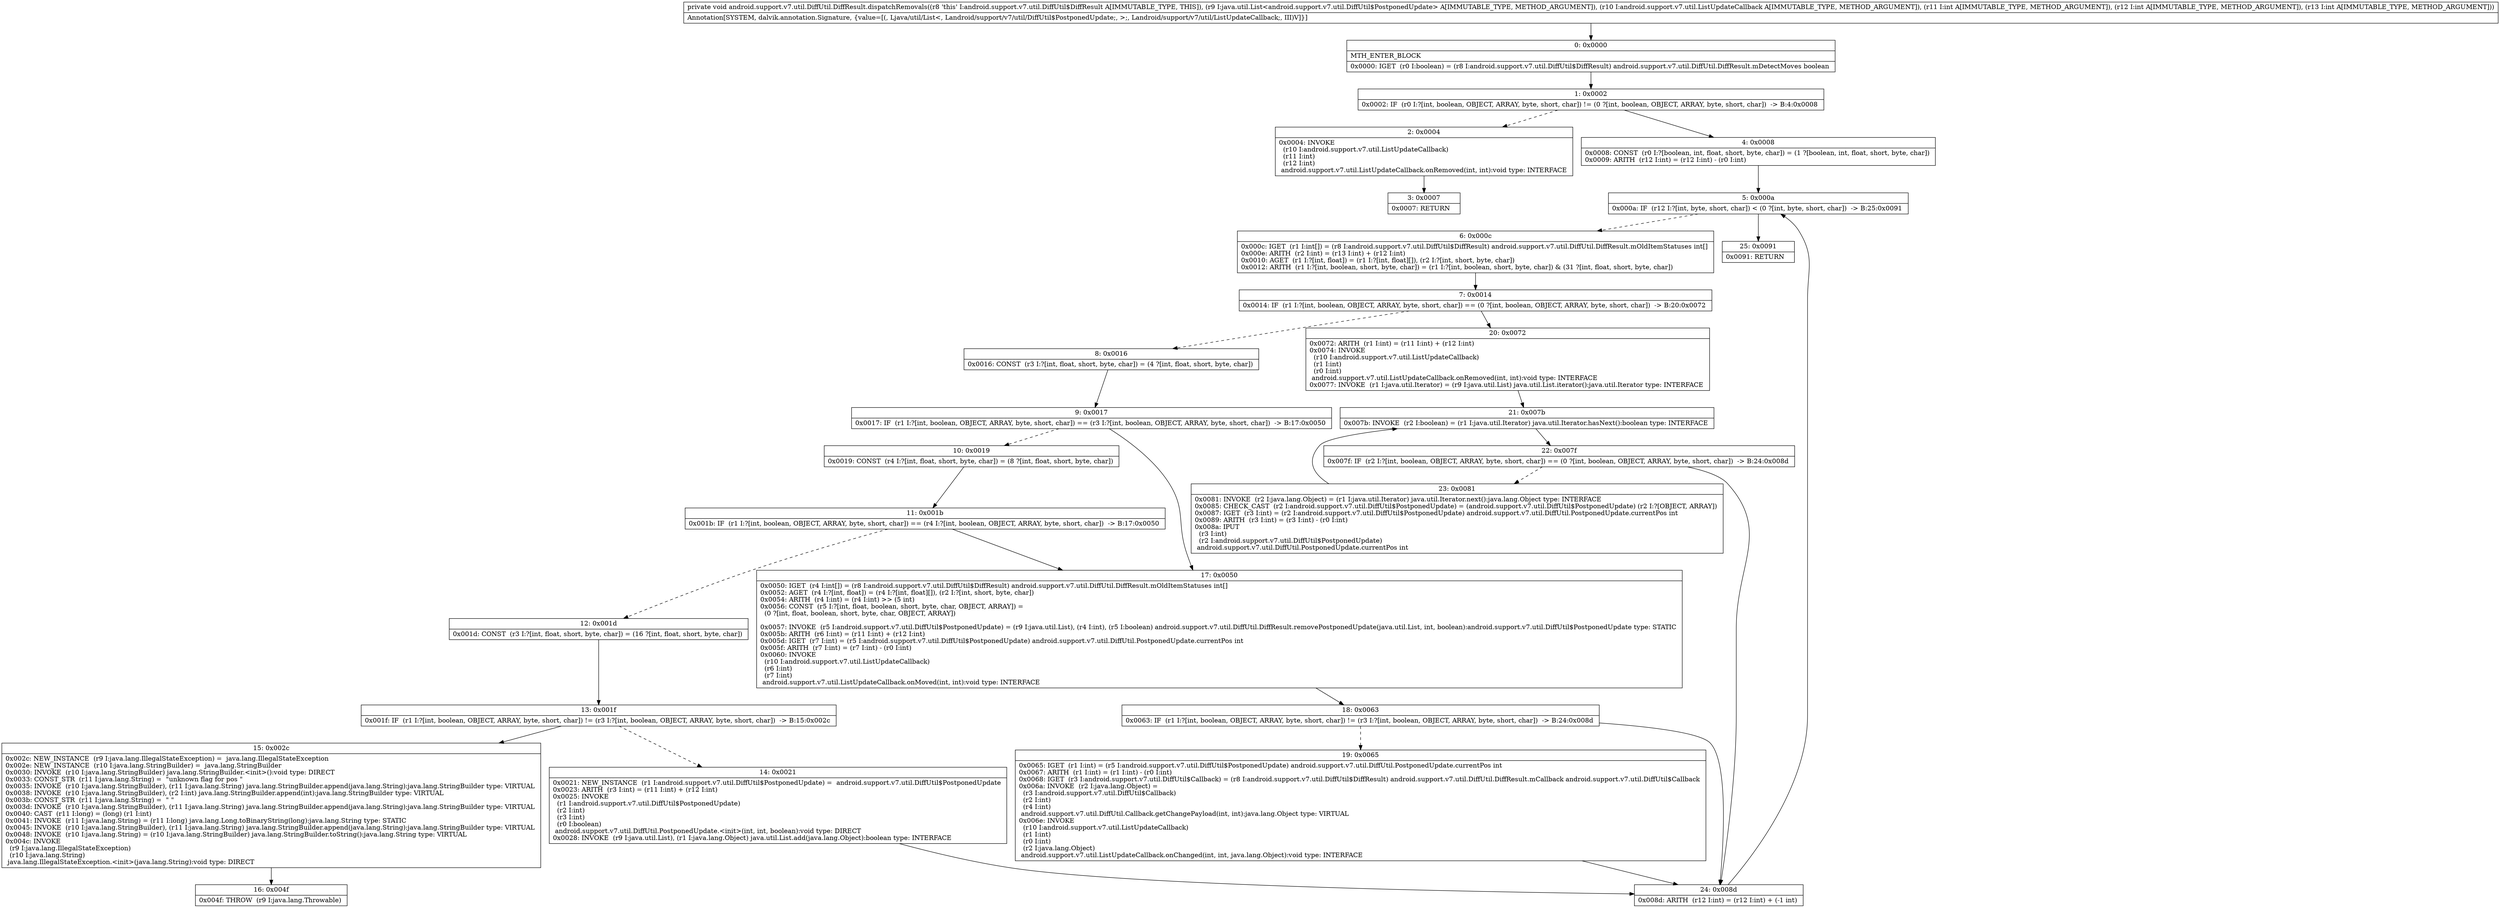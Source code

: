 digraph "CFG forandroid.support.v7.util.DiffUtil.DiffResult.dispatchRemovals(Ljava\/util\/List;Landroid\/support\/v7\/util\/ListUpdateCallback;III)V" {
Node_0 [shape=record,label="{0\:\ 0x0000|MTH_ENTER_BLOCK\l|0x0000: IGET  (r0 I:boolean) = (r8 I:android.support.v7.util.DiffUtil$DiffResult) android.support.v7.util.DiffUtil.DiffResult.mDetectMoves boolean \l}"];
Node_1 [shape=record,label="{1\:\ 0x0002|0x0002: IF  (r0 I:?[int, boolean, OBJECT, ARRAY, byte, short, char]) != (0 ?[int, boolean, OBJECT, ARRAY, byte, short, char])  \-\> B:4:0x0008 \l}"];
Node_2 [shape=record,label="{2\:\ 0x0004|0x0004: INVOKE  \l  (r10 I:android.support.v7.util.ListUpdateCallback)\l  (r11 I:int)\l  (r12 I:int)\l android.support.v7.util.ListUpdateCallback.onRemoved(int, int):void type: INTERFACE \l}"];
Node_3 [shape=record,label="{3\:\ 0x0007|0x0007: RETURN   \l}"];
Node_4 [shape=record,label="{4\:\ 0x0008|0x0008: CONST  (r0 I:?[boolean, int, float, short, byte, char]) = (1 ?[boolean, int, float, short, byte, char]) \l0x0009: ARITH  (r12 I:int) = (r12 I:int) \- (r0 I:int) \l}"];
Node_5 [shape=record,label="{5\:\ 0x000a|0x000a: IF  (r12 I:?[int, byte, short, char]) \< (0 ?[int, byte, short, char])  \-\> B:25:0x0091 \l}"];
Node_6 [shape=record,label="{6\:\ 0x000c|0x000c: IGET  (r1 I:int[]) = (r8 I:android.support.v7.util.DiffUtil$DiffResult) android.support.v7.util.DiffUtil.DiffResult.mOldItemStatuses int[] \l0x000e: ARITH  (r2 I:int) = (r13 I:int) + (r12 I:int) \l0x0010: AGET  (r1 I:?[int, float]) = (r1 I:?[int, float][]), (r2 I:?[int, short, byte, char]) \l0x0012: ARITH  (r1 I:?[int, boolean, short, byte, char]) = (r1 I:?[int, boolean, short, byte, char]) & (31 ?[int, float, short, byte, char]) \l}"];
Node_7 [shape=record,label="{7\:\ 0x0014|0x0014: IF  (r1 I:?[int, boolean, OBJECT, ARRAY, byte, short, char]) == (0 ?[int, boolean, OBJECT, ARRAY, byte, short, char])  \-\> B:20:0x0072 \l}"];
Node_8 [shape=record,label="{8\:\ 0x0016|0x0016: CONST  (r3 I:?[int, float, short, byte, char]) = (4 ?[int, float, short, byte, char]) \l}"];
Node_9 [shape=record,label="{9\:\ 0x0017|0x0017: IF  (r1 I:?[int, boolean, OBJECT, ARRAY, byte, short, char]) == (r3 I:?[int, boolean, OBJECT, ARRAY, byte, short, char])  \-\> B:17:0x0050 \l}"];
Node_10 [shape=record,label="{10\:\ 0x0019|0x0019: CONST  (r4 I:?[int, float, short, byte, char]) = (8 ?[int, float, short, byte, char]) \l}"];
Node_11 [shape=record,label="{11\:\ 0x001b|0x001b: IF  (r1 I:?[int, boolean, OBJECT, ARRAY, byte, short, char]) == (r4 I:?[int, boolean, OBJECT, ARRAY, byte, short, char])  \-\> B:17:0x0050 \l}"];
Node_12 [shape=record,label="{12\:\ 0x001d|0x001d: CONST  (r3 I:?[int, float, short, byte, char]) = (16 ?[int, float, short, byte, char]) \l}"];
Node_13 [shape=record,label="{13\:\ 0x001f|0x001f: IF  (r1 I:?[int, boolean, OBJECT, ARRAY, byte, short, char]) != (r3 I:?[int, boolean, OBJECT, ARRAY, byte, short, char])  \-\> B:15:0x002c \l}"];
Node_14 [shape=record,label="{14\:\ 0x0021|0x0021: NEW_INSTANCE  (r1 I:android.support.v7.util.DiffUtil$PostponedUpdate) =  android.support.v7.util.DiffUtil$PostponedUpdate \l0x0023: ARITH  (r3 I:int) = (r11 I:int) + (r12 I:int) \l0x0025: INVOKE  \l  (r1 I:android.support.v7.util.DiffUtil$PostponedUpdate)\l  (r2 I:int)\l  (r3 I:int)\l  (r0 I:boolean)\l android.support.v7.util.DiffUtil.PostponedUpdate.\<init\>(int, int, boolean):void type: DIRECT \l0x0028: INVOKE  (r9 I:java.util.List), (r1 I:java.lang.Object) java.util.List.add(java.lang.Object):boolean type: INTERFACE \l}"];
Node_15 [shape=record,label="{15\:\ 0x002c|0x002c: NEW_INSTANCE  (r9 I:java.lang.IllegalStateException) =  java.lang.IllegalStateException \l0x002e: NEW_INSTANCE  (r10 I:java.lang.StringBuilder) =  java.lang.StringBuilder \l0x0030: INVOKE  (r10 I:java.lang.StringBuilder) java.lang.StringBuilder.\<init\>():void type: DIRECT \l0x0033: CONST_STR  (r11 I:java.lang.String) =  \"unknown flag for pos \" \l0x0035: INVOKE  (r10 I:java.lang.StringBuilder), (r11 I:java.lang.String) java.lang.StringBuilder.append(java.lang.String):java.lang.StringBuilder type: VIRTUAL \l0x0038: INVOKE  (r10 I:java.lang.StringBuilder), (r2 I:int) java.lang.StringBuilder.append(int):java.lang.StringBuilder type: VIRTUAL \l0x003b: CONST_STR  (r11 I:java.lang.String) =  \" \" \l0x003d: INVOKE  (r10 I:java.lang.StringBuilder), (r11 I:java.lang.String) java.lang.StringBuilder.append(java.lang.String):java.lang.StringBuilder type: VIRTUAL \l0x0040: CAST  (r11 I:long) = (long) (r1 I:int) \l0x0041: INVOKE  (r11 I:java.lang.String) = (r11 I:long) java.lang.Long.toBinaryString(long):java.lang.String type: STATIC \l0x0045: INVOKE  (r10 I:java.lang.StringBuilder), (r11 I:java.lang.String) java.lang.StringBuilder.append(java.lang.String):java.lang.StringBuilder type: VIRTUAL \l0x0048: INVOKE  (r10 I:java.lang.String) = (r10 I:java.lang.StringBuilder) java.lang.StringBuilder.toString():java.lang.String type: VIRTUAL \l0x004c: INVOKE  \l  (r9 I:java.lang.IllegalStateException)\l  (r10 I:java.lang.String)\l java.lang.IllegalStateException.\<init\>(java.lang.String):void type: DIRECT \l}"];
Node_16 [shape=record,label="{16\:\ 0x004f|0x004f: THROW  (r9 I:java.lang.Throwable) \l}"];
Node_17 [shape=record,label="{17\:\ 0x0050|0x0050: IGET  (r4 I:int[]) = (r8 I:android.support.v7.util.DiffUtil$DiffResult) android.support.v7.util.DiffUtil.DiffResult.mOldItemStatuses int[] \l0x0052: AGET  (r4 I:?[int, float]) = (r4 I:?[int, float][]), (r2 I:?[int, short, byte, char]) \l0x0054: ARITH  (r4 I:int) = (r4 I:int) \>\> (5 int) \l0x0056: CONST  (r5 I:?[int, float, boolean, short, byte, char, OBJECT, ARRAY]) = \l  (0 ?[int, float, boolean, short, byte, char, OBJECT, ARRAY])\l \l0x0057: INVOKE  (r5 I:android.support.v7.util.DiffUtil$PostponedUpdate) = (r9 I:java.util.List), (r4 I:int), (r5 I:boolean) android.support.v7.util.DiffUtil.DiffResult.removePostponedUpdate(java.util.List, int, boolean):android.support.v7.util.DiffUtil$PostponedUpdate type: STATIC \l0x005b: ARITH  (r6 I:int) = (r11 I:int) + (r12 I:int) \l0x005d: IGET  (r7 I:int) = (r5 I:android.support.v7.util.DiffUtil$PostponedUpdate) android.support.v7.util.DiffUtil.PostponedUpdate.currentPos int \l0x005f: ARITH  (r7 I:int) = (r7 I:int) \- (r0 I:int) \l0x0060: INVOKE  \l  (r10 I:android.support.v7.util.ListUpdateCallback)\l  (r6 I:int)\l  (r7 I:int)\l android.support.v7.util.ListUpdateCallback.onMoved(int, int):void type: INTERFACE \l}"];
Node_18 [shape=record,label="{18\:\ 0x0063|0x0063: IF  (r1 I:?[int, boolean, OBJECT, ARRAY, byte, short, char]) != (r3 I:?[int, boolean, OBJECT, ARRAY, byte, short, char])  \-\> B:24:0x008d \l}"];
Node_19 [shape=record,label="{19\:\ 0x0065|0x0065: IGET  (r1 I:int) = (r5 I:android.support.v7.util.DiffUtil$PostponedUpdate) android.support.v7.util.DiffUtil.PostponedUpdate.currentPos int \l0x0067: ARITH  (r1 I:int) = (r1 I:int) \- (r0 I:int) \l0x0068: IGET  (r3 I:android.support.v7.util.DiffUtil$Callback) = (r8 I:android.support.v7.util.DiffUtil$DiffResult) android.support.v7.util.DiffUtil.DiffResult.mCallback android.support.v7.util.DiffUtil$Callback \l0x006a: INVOKE  (r2 I:java.lang.Object) = \l  (r3 I:android.support.v7.util.DiffUtil$Callback)\l  (r2 I:int)\l  (r4 I:int)\l android.support.v7.util.DiffUtil.Callback.getChangePayload(int, int):java.lang.Object type: VIRTUAL \l0x006e: INVOKE  \l  (r10 I:android.support.v7.util.ListUpdateCallback)\l  (r1 I:int)\l  (r0 I:int)\l  (r2 I:java.lang.Object)\l android.support.v7.util.ListUpdateCallback.onChanged(int, int, java.lang.Object):void type: INTERFACE \l}"];
Node_20 [shape=record,label="{20\:\ 0x0072|0x0072: ARITH  (r1 I:int) = (r11 I:int) + (r12 I:int) \l0x0074: INVOKE  \l  (r10 I:android.support.v7.util.ListUpdateCallback)\l  (r1 I:int)\l  (r0 I:int)\l android.support.v7.util.ListUpdateCallback.onRemoved(int, int):void type: INTERFACE \l0x0077: INVOKE  (r1 I:java.util.Iterator) = (r9 I:java.util.List) java.util.List.iterator():java.util.Iterator type: INTERFACE \l}"];
Node_21 [shape=record,label="{21\:\ 0x007b|0x007b: INVOKE  (r2 I:boolean) = (r1 I:java.util.Iterator) java.util.Iterator.hasNext():boolean type: INTERFACE \l}"];
Node_22 [shape=record,label="{22\:\ 0x007f|0x007f: IF  (r2 I:?[int, boolean, OBJECT, ARRAY, byte, short, char]) == (0 ?[int, boolean, OBJECT, ARRAY, byte, short, char])  \-\> B:24:0x008d \l}"];
Node_23 [shape=record,label="{23\:\ 0x0081|0x0081: INVOKE  (r2 I:java.lang.Object) = (r1 I:java.util.Iterator) java.util.Iterator.next():java.lang.Object type: INTERFACE \l0x0085: CHECK_CAST  (r2 I:android.support.v7.util.DiffUtil$PostponedUpdate) = (android.support.v7.util.DiffUtil$PostponedUpdate) (r2 I:?[OBJECT, ARRAY]) \l0x0087: IGET  (r3 I:int) = (r2 I:android.support.v7.util.DiffUtil$PostponedUpdate) android.support.v7.util.DiffUtil.PostponedUpdate.currentPos int \l0x0089: ARITH  (r3 I:int) = (r3 I:int) \- (r0 I:int) \l0x008a: IPUT  \l  (r3 I:int)\l  (r2 I:android.support.v7.util.DiffUtil$PostponedUpdate)\l android.support.v7.util.DiffUtil.PostponedUpdate.currentPos int \l}"];
Node_24 [shape=record,label="{24\:\ 0x008d|0x008d: ARITH  (r12 I:int) = (r12 I:int) + (\-1 int) \l}"];
Node_25 [shape=record,label="{25\:\ 0x0091|0x0091: RETURN   \l}"];
MethodNode[shape=record,label="{private void android.support.v7.util.DiffUtil.DiffResult.dispatchRemovals((r8 'this' I:android.support.v7.util.DiffUtil$DiffResult A[IMMUTABLE_TYPE, THIS]), (r9 I:java.util.List\<android.support.v7.util.DiffUtil$PostponedUpdate\> A[IMMUTABLE_TYPE, METHOD_ARGUMENT]), (r10 I:android.support.v7.util.ListUpdateCallback A[IMMUTABLE_TYPE, METHOD_ARGUMENT]), (r11 I:int A[IMMUTABLE_TYPE, METHOD_ARGUMENT]), (r12 I:int A[IMMUTABLE_TYPE, METHOD_ARGUMENT]), (r13 I:int A[IMMUTABLE_TYPE, METHOD_ARGUMENT]))  | Annotation[SYSTEM, dalvik.annotation.Signature, \{value=[(, Ljava\/util\/List\<, Landroid\/support\/v7\/util\/DiffUtil$PostponedUpdate;, \>;, Landroid\/support\/v7\/util\/ListUpdateCallback;, III)V]\}]\l}"];
MethodNode -> Node_0;
Node_0 -> Node_1;
Node_1 -> Node_2[style=dashed];
Node_1 -> Node_4;
Node_2 -> Node_3;
Node_4 -> Node_5;
Node_5 -> Node_6[style=dashed];
Node_5 -> Node_25;
Node_6 -> Node_7;
Node_7 -> Node_8[style=dashed];
Node_7 -> Node_20;
Node_8 -> Node_9;
Node_9 -> Node_10[style=dashed];
Node_9 -> Node_17;
Node_10 -> Node_11;
Node_11 -> Node_12[style=dashed];
Node_11 -> Node_17;
Node_12 -> Node_13;
Node_13 -> Node_14[style=dashed];
Node_13 -> Node_15;
Node_14 -> Node_24;
Node_15 -> Node_16;
Node_17 -> Node_18;
Node_18 -> Node_19[style=dashed];
Node_18 -> Node_24;
Node_19 -> Node_24;
Node_20 -> Node_21;
Node_21 -> Node_22;
Node_22 -> Node_23[style=dashed];
Node_22 -> Node_24;
Node_23 -> Node_21;
Node_24 -> Node_5;
}

